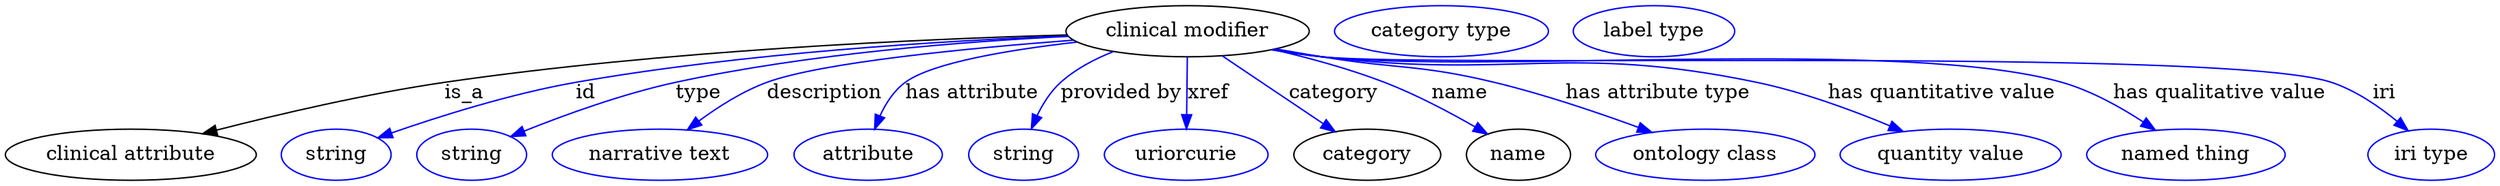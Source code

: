digraph {
	graph [bb="0,0,1742.9,123"];
	node [label="\N"];
	"clinical modifier"	[height=0.5,
		label="clinical modifier",
		pos="826.74,105",
		width=2.3651];
	"clinical attribute"	[height=0.5,
		pos="87.742,18",
		width=2.4373];
	"clinical modifier" -> "clinical attribute"	[label=is_a,
		lp="321.74,61.5",
		pos="e,138,32.78 742.26,102.35 639.2,99.404 459.87,91.278 307.74,69 253.09,60.997 191.89,46.639 147.95,35.356"];
	id	[color=blue,
		height=0.5,
		label=string,
		pos="231.74,18",
		width=1.0652];
	"clinical modifier" -> id	[color=blue,
		label=id,
		lp="406.74,61.5",
		pos="e,260.69,29.825 742.69,101.74 656.15,98.324 517.66,89.859 399.74,69 354.33,60.968 303.81,44.924 270.15,33.169",
		style=solid];
	type	[color=blue,
		height=0.5,
		label=string,
		pos="326.74,18",
		width=1.0652];
	"clinical modifier" -> type	[color=blue,
		label=type,
		lp="484.74,61.5",
		pos="e,353.92,30.794 743.03,101.49 669.9,97.956 561.28,89.453 468.74,69 431.99,60.876 391.65,46.068 363.39,34.668",
		style=solid];
	description	[color=blue,
		height=0.5,
		label="narrative text",
		pos="458.74,18",
		width=2.0943];
	"clinical modifier" -> description	[color=blue,
		label=description,
		lp="572.24,61.5",
		pos="e,477.43,35.594 746.57,98.812 672.99,93.27 569.82,83.304 531.74,69 515.11,62.752 498.6,51.943 485.51,41.97",
		style=solid];
	"has attribute"	[color=blue,
		height=0.5,
		label=attribute,
		pos="603.74,18",
		width=1.4443];
	"clinical modifier" -> "has attribute"	[color=blue,
		label="has attribute",
		lp="675.74,61.5",
		pos="e,607.94,35.971 749.29,97.467 702.26,92.154 647.73,83.17 628.74,69 620.94,63.181 615.42,54.25 611.58,45.537",
		style=solid];
	"provided by"	[color=blue,
		height=0.5,
		label=string,
		pos="711.74,18",
		width=1.0652];
	"clinical modifier" -> "provided by"	[color=blue,
		label="provided by",
		lp="780.24,61.5",
		pos="e,717.19,36.267 774.7,90.653 761.57,85.473 748.23,78.443 737.74,69 730.66,62.627 725.21,53.869 721.17,45.463",
		style=solid];
	xref	[color=blue,
		height=0.5,
		label=uriorcurie,
		pos="825.74,18",
		width=1.5887];
	"clinical modifier" -> xref	[color=blue,
		label=xref,
		lp="841.24,61.5",
		pos="e,825.94,36.175 826.54,86.799 826.4,75.163 826.22,59.548 826.06,46.237",
		style=solid];
	category	[height=0.5,
		pos="952.74,18",
		width=1.4263];
	"clinical modifier" -> category	[color=blue,
		label=category,
		lp="929.24,61.5",
		pos="e,930.22,34.196 851.04,87.611 871.15,74.043 899.85,54.678 921.64,39.979",
		style=solid];
	name	[height=0.5,
		pos="1058.7,18",
		width=1.011];
	"clinical modifier" -> name	[color=blue,
		label=name,
		lp="1017.7,61.5",
		pos="e,1037,32.48 886.47,92.156 911.13,86.422 939.73,78.663 964.74,69 986.77,60.492 1010.2,48.026 1028.2,37.671",
		style=solid];
	"has attribute type"	[color=blue,
		height=0.5,
		label="ontology class",
		pos="1189.7,18",
		width=2.1304];
	"clinical modifier" -> "has attribute type"	[color=blue,
		label="has attribute type",
		lp="1156.7,61.5",
		pos="e,1152.3,33.732 888.38,92.568 899.16,90.651 910.27,88.726 920.74,87 974.39,78.161 988.89,81.751 1041.7,69 1076.2,60.685 1114.1,47.824 \
1142.9,37.229",
		style=solid];
	"has quantitative value"	[color=blue,
		height=0.5,
		label="quantity value",
		pos="1361.7,18",
		width=2.1484];
	"clinical modifier" -> "has quantitative value"	[color=blue,
		label="has quantitative value",
		lp="1355.7,61.5",
		pos="e,1328.5,34.368 886.25,92.126 897.66,90.165 909.54,88.338 920.74,87 1055.6,70.888 1092.8,96.726 1225.7,69 1258,62.275 1292.8,49.352 \
1319.2,38.328",
		style=solid];
	"has qualitative value"	[color=blue,
		height=0.5,
		label="named thing",
		pos="1526.7,18",
		width=1.9318];
	"clinical modifier" -> "has qualitative value"	[color=blue,
		label="has qualitative value",
		lp="1550.2,61.5",
		pos="e,1505.2,35.382 885.72,91.992 897.29,90.017 909.36,88.22 920.74,87 1035.5,74.699 1328.8,100.69 1439.7,69 1460.1,63.188 1480.7,51.63 \
1496.8,41.09",
		style=solid];
	iri	[color=blue,
		height=0.5,
		label="iri type",
		pos="1698.7,18",
		width=1.2277];
	"clinical modifier" -> iri	[color=blue,
		label=iri,
		lp="1665.7,61.5",
		pos="e,1682.5,34.93 885.46,91.95 897.11,89.966 909.28,88.176 920.74,87 999.02,78.974 1554.1,93.965 1628.7,69 1645.7,63.325 1662.1,52.017 \
1674.8,41.588",
		style=solid];
	"named thing_category"	[color=blue,
		height=0.5,
		label="category type",
		pos="1004.7,105",
		width=2.0762];
	attribute_name	[color=blue,
		height=0.5,
		label="label type",
		pos="1153.7,105",
		width=1.5707];
}
